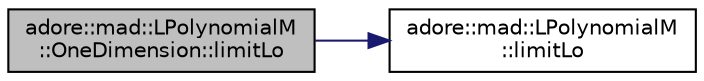 digraph "adore::mad::LPolynomialM::OneDimension::limitLo"
{
 // LATEX_PDF_SIZE
  edge [fontname="Helvetica",fontsize="10",labelfontname="Helvetica",labelfontsize="10"];
  node [fontname="Helvetica",fontsize="10",shape=record];
  rankdir="LR";
  Node1 [label="adore::mad::LPolynomialM\l::OneDimension::limitLo",height=0.2,width=0.4,color="black", fillcolor="grey75", style="filled", fontcolor="black",tooltip=" "];
  Node1 -> Node2 [color="midnightblue",fontsize="10",style="solid",fontname="Helvetica"];
  Node2 [label="adore::mad::LPolynomialM\l::limitLo",height=0.2,width=0.4,color="black", fillcolor="white", style="filled",URL="$classadore_1_1mad_1_1LPolynomialM.html#a8c6330365cebf482387466b18354217c",tooltip=" "];
}
